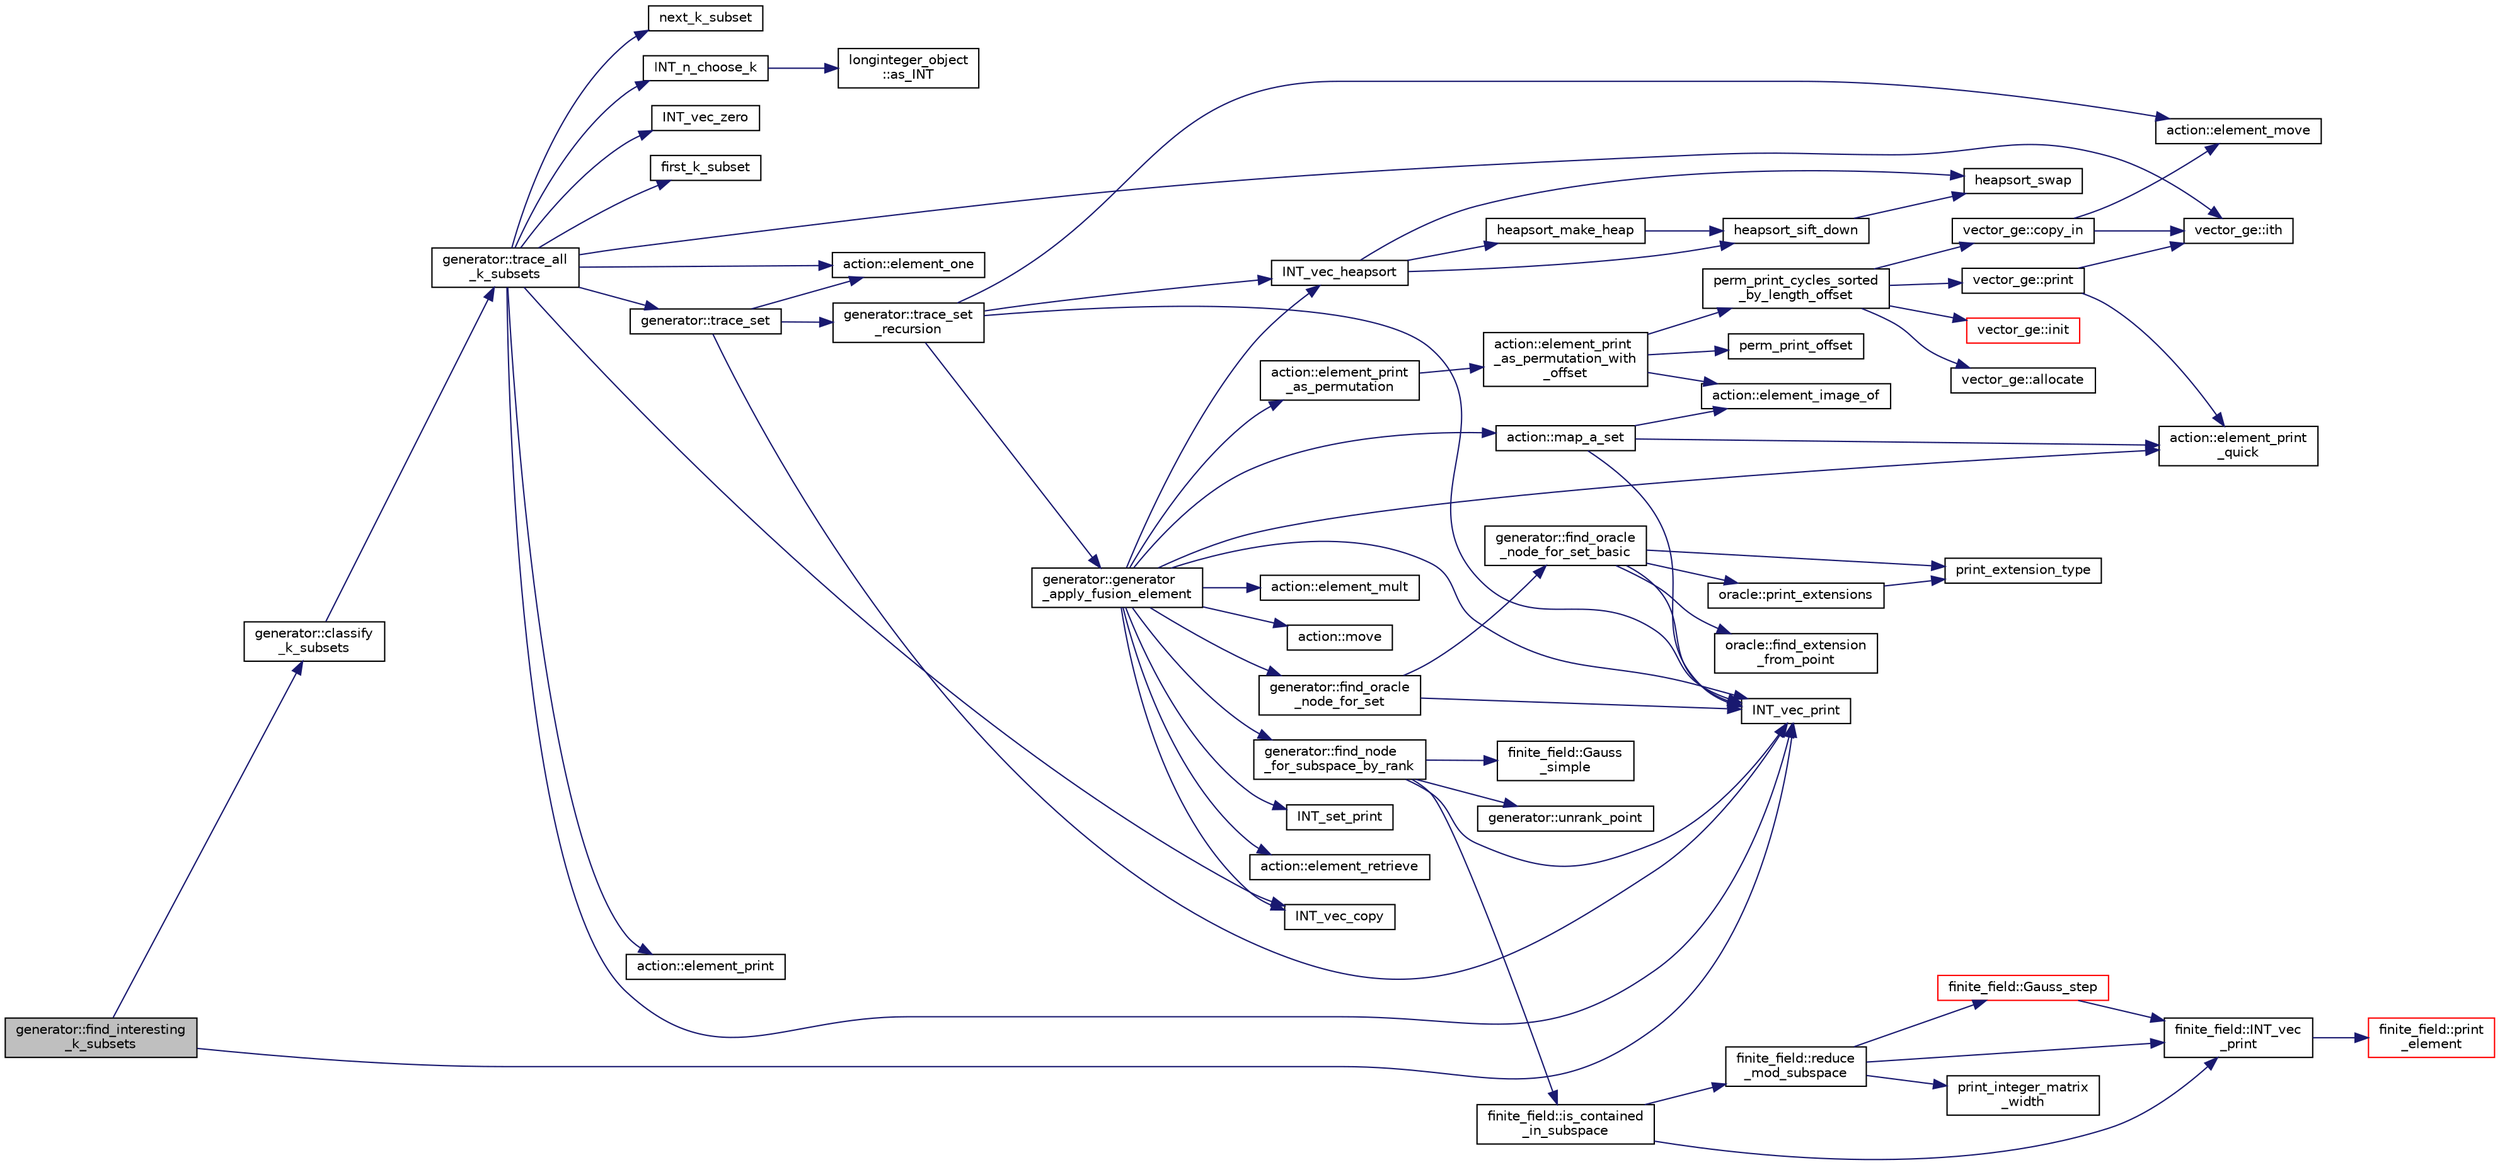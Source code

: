 digraph "generator::find_interesting_k_subsets"
{
  edge [fontname="Helvetica",fontsize="10",labelfontname="Helvetica",labelfontsize="10"];
  node [fontname="Helvetica",fontsize="10",shape=record];
  rankdir="LR";
  Node7824 [label="generator::find_interesting\l_k_subsets",height=0.2,width=0.4,color="black", fillcolor="grey75", style="filled", fontcolor="black"];
  Node7824 -> Node7825 [color="midnightblue",fontsize="10",style="solid",fontname="Helvetica"];
  Node7825 [label="generator::classify\l_k_subsets",height=0.2,width=0.4,color="black", fillcolor="white", style="filled",URL="$d7/d73/classgenerator.html#ace87c54ea0877c8b4381c124fa0daf80"];
  Node7825 -> Node7826 [color="midnightblue",fontsize="10",style="solid",fontname="Helvetica"];
  Node7826 [label="generator::trace_all\l_k_subsets",height=0.2,width=0.4,color="black", fillcolor="white", style="filled",URL="$d7/d73/classgenerator.html#a1fd0b36d851eb2d4e9042b8a25b951c0"];
  Node7826 -> Node7827 [color="midnightblue",fontsize="10",style="solid",fontname="Helvetica"];
  Node7827 [label="INT_n_choose_k",height=0.2,width=0.4,color="black", fillcolor="white", style="filled",URL="$d2/d7c/combinatorics_8_c.html#aa74adc702e59feadb839f44c0aaec8f6"];
  Node7827 -> Node7828 [color="midnightblue",fontsize="10",style="solid",fontname="Helvetica"];
  Node7828 [label="longinteger_object\l::as_INT",height=0.2,width=0.4,color="black", fillcolor="white", style="filled",URL="$dd/d7e/classlonginteger__object.html#afb992d4679a6741acc63c8bcba27971e"];
  Node7826 -> Node7829 [color="midnightblue",fontsize="10",style="solid",fontname="Helvetica"];
  Node7829 [label="INT_vec_zero",height=0.2,width=0.4,color="black", fillcolor="white", style="filled",URL="$df/dbf/sajeeb_8_c.html#aa8c9c7977203577026080f546fe4980f"];
  Node7826 -> Node7830 [color="midnightblue",fontsize="10",style="solid",fontname="Helvetica"];
  Node7830 [label="first_k_subset",height=0.2,width=0.4,color="black", fillcolor="white", style="filled",URL="$d2/d7c/combinatorics_8_c.html#ae927aec4a5b64166d7793be334fc82b5"];
  Node7826 -> Node7831 [color="midnightblue",fontsize="10",style="solid",fontname="Helvetica"];
  Node7831 [label="INT_vec_print",height=0.2,width=0.4,color="black", fillcolor="white", style="filled",URL="$df/dbf/sajeeb_8_c.html#a79a5901af0b47dd0d694109543c027fe"];
  Node7826 -> Node7832 [color="midnightblue",fontsize="10",style="solid",fontname="Helvetica"];
  Node7832 [label="INT_vec_copy",height=0.2,width=0.4,color="black", fillcolor="white", style="filled",URL="$df/dbf/sajeeb_8_c.html#ac2d875e27e009af6ec04d17254d11075"];
  Node7826 -> Node7833 [color="midnightblue",fontsize="10",style="solid",fontname="Helvetica"];
  Node7833 [label="action::element_one",height=0.2,width=0.4,color="black", fillcolor="white", style="filled",URL="$d2/d86/classaction.html#a780a105daf04d6d1fe7e2f63b3c88e3b"];
  Node7826 -> Node7834 [color="midnightblue",fontsize="10",style="solid",fontname="Helvetica"];
  Node7834 [label="vector_ge::ith",height=0.2,width=0.4,color="black", fillcolor="white", style="filled",URL="$d4/d6e/classvector__ge.html#a1ff002e8b746a9beb119d57dcd4a15ff"];
  Node7826 -> Node7835 [color="midnightblue",fontsize="10",style="solid",fontname="Helvetica"];
  Node7835 [label="generator::trace_set",height=0.2,width=0.4,color="black", fillcolor="white", style="filled",URL="$d7/d73/classgenerator.html#ae34b55cbb999d9b2aa9dacc8748de0b2"];
  Node7835 -> Node7831 [color="midnightblue",fontsize="10",style="solid",fontname="Helvetica"];
  Node7835 -> Node7833 [color="midnightblue",fontsize="10",style="solid",fontname="Helvetica"];
  Node7835 -> Node7836 [color="midnightblue",fontsize="10",style="solid",fontname="Helvetica"];
  Node7836 [label="generator::trace_set\l_recursion",height=0.2,width=0.4,color="black", fillcolor="white", style="filled",URL="$d7/d73/classgenerator.html#aede118133e199ff6a1a381c7da8366b4"];
  Node7836 -> Node7831 [color="midnightblue",fontsize="10",style="solid",fontname="Helvetica"];
  Node7836 -> Node7837 [color="midnightblue",fontsize="10",style="solid",fontname="Helvetica"];
  Node7837 [label="INT_vec_heapsort",height=0.2,width=0.4,color="black", fillcolor="white", style="filled",URL="$d5/de2/foundations_2data__structures_2data__structures_8h.html#a3590ad9987f801fbfc94634300182f39"];
  Node7837 -> Node7838 [color="midnightblue",fontsize="10",style="solid",fontname="Helvetica"];
  Node7838 [label="heapsort_make_heap",height=0.2,width=0.4,color="black", fillcolor="white", style="filled",URL="$d4/dd7/sorting_8_c.html#a42f24453d7d77eeb1338ebd1a13cfdbb"];
  Node7838 -> Node7839 [color="midnightblue",fontsize="10",style="solid",fontname="Helvetica"];
  Node7839 [label="heapsort_sift_down",height=0.2,width=0.4,color="black", fillcolor="white", style="filled",URL="$d4/dd7/sorting_8_c.html#a65cbb1a6a3f01f511673705437ddc18b"];
  Node7839 -> Node7840 [color="midnightblue",fontsize="10",style="solid",fontname="Helvetica"];
  Node7840 [label="heapsort_swap",height=0.2,width=0.4,color="black", fillcolor="white", style="filled",URL="$d4/dd7/sorting_8_c.html#a8f048362e6065297b19b6975bcbbfcc6"];
  Node7837 -> Node7840 [color="midnightblue",fontsize="10",style="solid",fontname="Helvetica"];
  Node7837 -> Node7839 [color="midnightblue",fontsize="10",style="solid",fontname="Helvetica"];
  Node7836 -> Node7841 [color="midnightblue",fontsize="10",style="solid",fontname="Helvetica"];
  Node7841 [label="generator::generator\l_apply_fusion_element",height=0.2,width=0.4,color="black", fillcolor="white", style="filled",URL="$d7/d73/classgenerator.html#a5e555672da45c6fbc2c5b2d2aa9bb537"];
  Node7841 -> Node7842 [color="midnightblue",fontsize="10",style="solid",fontname="Helvetica"];
  Node7842 [label="INT_set_print",height=0.2,width=0.4,color="black", fillcolor="white", style="filled",URL="$df/dbf/sajeeb_8_c.html#a97614645ec11df30e0e896367f91ffd9"];
  Node7841 -> Node7843 [color="midnightblue",fontsize="10",style="solid",fontname="Helvetica"];
  Node7843 [label="action::element_retrieve",height=0.2,width=0.4,color="black", fillcolor="white", style="filled",URL="$d2/d86/classaction.html#ad28f6f8810ffbad64c1490f78e51e2b1"];
  Node7841 -> Node7844 [color="midnightblue",fontsize="10",style="solid",fontname="Helvetica"];
  Node7844 [label="action::element_print\l_quick",height=0.2,width=0.4,color="black", fillcolor="white", style="filled",URL="$d2/d86/classaction.html#a4844680cf6750396f76494a28655265b"];
  Node7841 -> Node7845 [color="midnightblue",fontsize="10",style="solid",fontname="Helvetica"];
  Node7845 [label="action::element_print\l_as_permutation",height=0.2,width=0.4,color="black", fillcolor="white", style="filled",URL="$d2/d86/classaction.html#a2975618a8203187b688a67c947150bb8"];
  Node7845 -> Node7846 [color="midnightblue",fontsize="10",style="solid",fontname="Helvetica"];
  Node7846 [label="action::element_print\l_as_permutation_with\l_offset",height=0.2,width=0.4,color="black", fillcolor="white", style="filled",URL="$d2/d86/classaction.html#addd61d869434abaad431124a6d858396"];
  Node7846 -> Node7847 [color="midnightblue",fontsize="10",style="solid",fontname="Helvetica"];
  Node7847 [label="action::element_image_of",height=0.2,width=0.4,color="black", fillcolor="white", style="filled",URL="$d2/d86/classaction.html#ae09559d4537a048fc860f8a74a31393d"];
  Node7846 -> Node7848 [color="midnightblue",fontsize="10",style="solid",fontname="Helvetica"];
  Node7848 [label="perm_print_offset",height=0.2,width=0.4,color="black", fillcolor="white", style="filled",URL="$d2/d7c/combinatorics_8_c.html#ab87deef2ba9e4d2ce386a19eeaffecf3"];
  Node7846 -> Node7849 [color="midnightblue",fontsize="10",style="solid",fontname="Helvetica"];
  Node7849 [label="perm_print_cycles_sorted\l_by_length_offset",height=0.2,width=0.4,color="black", fillcolor="white", style="filled",URL="$d5/d90/action__global_8_c.html#a9d1f2e34879c04dbc45d08984a8066e3"];
  Node7849 -> Node7850 [color="midnightblue",fontsize="10",style="solid",fontname="Helvetica"];
  Node7850 [label="vector_ge::init",height=0.2,width=0.4,color="red", fillcolor="white", style="filled",URL="$d4/d6e/classvector__ge.html#afe1d6befd1f1501e6be34afbaa9d30a8"];
  Node7849 -> Node7852 [color="midnightblue",fontsize="10",style="solid",fontname="Helvetica"];
  Node7852 [label="vector_ge::allocate",height=0.2,width=0.4,color="black", fillcolor="white", style="filled",URL="$d4/d6e/classvector__ge.html#a35b062a9201b30f0a87bf87702d243ae"];
  Node7849 -> Node7853 [color="midnightblue",fontsize="10",style="solid",fontname="Helvetica"];
  Node7853 [label="vector_ge::copy_in",height=0.2,width=0.4,color="black", fillcolor="white", style="filled",URL="$d4/d6e/classvector__ge.html#ad02ebf2d4e8bbf095685aea921999145"];
  Node7853 -> Node7834 [color="midnightblue",fontsize="10",style="solid",fontname="Helvetica"];
  Node7853 -> Node7854 [color="midnightblue",fontsize="10",style="solid",fontname="Helvetica"];
  Node7854 [label="action::element_move",height=0.2,width=0.4,color="black", fillcolor="white", style="filled",URL="$d2/d86/classaction.html#a550947491bbb534d3d7951f50198a874"];
  Node7849 -> Node7855 [color="midnightblue",fontsize="10",style="solid",fontname="Helvetica"];
  Node7855 [label="vector_ge::print",height=0.2,width=0.4,color="black", fillcolor="white", style="filled",URL="$d4/d6e/classvector__ge.html#a0d260cce035c20b32d7989c50670aa8a"];
  Node7855 -> Node7844 [color="midnightblue",fontsize="10",style="solid",fontname="Helvetica"];
  Node7855 -> Node7834 [color="midnightblue",fontsize="10",style="solid",fontname="Helvetica"];
  Node7841 -> Node7831 [color="midnightblue",fontsize="10",style="solid",fontname="Helvetica"];
  Node7841 -> Node7856 [color="midnightblue",fontsize="10",style="solid",fontname="Helvetica"];
  Node7856 [label="action::map_a_set",height=0.2,width=0.4,color="black", fillcolor="white", style="filled",URL="$d2/d86/classaction.html#a600e542e5aeca2a46f18110e027947e0"];
  Node7856 -> Node7844 [color="midnightblue",fontsize="10",style="solid",fontname="Helvetica"];
  Node7856 -> Node7831 [color="midnightblue",fontsize="10",style="solid",fontname="Helvetica"];
  Node7856 -> Node7847 [color="midnightblue",fontsize="10",style="solid",fontname="Helvetica"];
  Node7841 -> Node7857 [color="midnightblue",fontsize="10",style="solid",fontname="Helvetica"];
  Node7857 [label="action::element_mult",height=0.2,width=0.4,color="black", fillcolor="white", style="filled",URL="$d2/d86/classaction.html#ae9e36b2cae1f0f7bd7144097fa9a34b3"];
  Node7841 -> Node7858 [color="midnightblue",fontsize="10",style="solid",fontname="Helvetica"];
  Node7858 [label="action::move",height=0.2,width=0.4,color="black", fillcolor="white", style="filled",URL="$d2/d86/classaction.html#ab857fef69d8687a7926a9e4a00dd77ee"];
  Node7841 -> Node7859 [color="midnightblue",fontsize="10",style="solid",fontname="Helvetica"];
  Node7859 [label="generator::find_node\l_for_subspace_by_rank",height=0.2,width=0.4,color="black", fillcolor="white", style="filled",URL="$d7/d73/classgenerator.html#ad118a5102c2f16c7bed14ee432fe70b2"];
  Node7859 -> Node7831 [color="midnightblue",fontsize="10",style="solid",fontname="Helvetica"];
  Node7859 -> Node7860 [color="midnightblue",fontsize="10",style="solid",fontname="Helvetica"];
  Node7860 [label="generator::unrank_point",height=0.2,width=0.4,color="black", fillcolor="white", style="filled",URL="$d7/d73/classgenerator.html#ad8842983b197430759b0588712c26693"];
  Node7859 -> Node7861 [color="midnightblue",fontsize="10",style="solid",fontname="Helvetica"];
  Node7861 [label="finite_field::Gauss\l_simple",height=0.2,width=0.4,color="black", fillcolor="white", style="filled",URL="$df/d5a/classfinite__field.html#aba4950590e24a1ce323f292cf47b3307"];
  Node7859 -> Node7862 [color="midnightblue",fontsize="10",style="solid",fontname="Helvetica"];
  Node7862 [label="finite_field::is_contained\l_in_subspace",height=0.2,width=0.4,color="black", fillcolor="white", style="filled",URL="$df/d5a/classfinite__field.html#a21d04fc4ddc2f03fb3401656f14abb72"];
  Node7862 -> Node7863 [color="midnightblue",fontsize="10",style="solid",fontname="Helvetica"];
  Node7863 [label="finite_field::INT_vec\l_print",height=0.2,width=0.4,color="black", fillcolor="white", style="filled",URL="$df/d5a/classfinite__field.html#a9c33a61dedc197e37b014b6f8dc07f06"];
  Node7863 -> Node7864 [color="midnightblue",fontsize="10",style="solid",fontname="Helvetica"];
  Node7864 [label="finite_field::print\l_element",height=0.2,width=0.4,color="red", fillcolor="white", style="filled",URL="$df/d5a/classfinite__field.html#ab7d1f59c043d7696b8b47c92d0fedad5"];
  Node7862 -> Node7867 [color="midnightblue",fontsize="10",style="solid",fontname="Helvetica"];
  Node7867 [label="finite_field::reduce\l_mod_subspace",height=0.2,width=0.4,color="black", fillcolor="white", style="filled",URL="$df/d5a/classfinite__field.html#a58c58854e54819ab1f3b1df2a12423ad"];
  Node7867 -> Node7863 [color="midnightblue",fontsize="10",style="solid",fontname="Helvetica"];
  Node7867 -> Node7868 [color="midnightblue",fontsize="10",style="solid",fontname="Helvetica"];
  Node7868 [label="print_integer_matrix\l_width",height=0.2,width=0.4,color="black", fillcolor="white", style="filled",URL="$d5/db4/io__and__os_8h.html#aa78f3e73fc2179251bd15adbcc31573f"];
  Node7867 -> Node7869 [color="midnightblue",fontsize="10",style="solid",fontname="Helvetica"];
  Node7869 [label="finite_field::Gauss_step",height=0.2,width=0.4,color="red", fillcolor="white", style="filled",URL="$df/d5a/classfinite__field.html#a888228cd0bdf000bd4d44cf4d1ad62ce"];
  Node7869 -> Node7863 [color="midnightblue",fontsize="10",style="solid",fontname="Helvetica"];
  Node7841 -> Node7832 [color="midnightblue",fontsize="10",style="solid",fontname="Helvetica"];
  Node7841 -> Node7837 [color="midnightblue",fontsize="10",style="solid",fontname="Helvetica"];
  Node7841 -> Node7876 [color="midnightblue",fontsize="10",style="solid",fontname="Helvetica"];
  Node7876 [label="generator::find_oracle\l_node_for_set",height=0.2,width=0.4,color="black", fillcolor="white", style="filled",URL="$d7/d73/classgenerator.html#acdf58f4d0bdb6a88af63cdd5fb5d6bff"];
  Node7876 -> Node7831 [color="midnightblue",fontsize="10",style="solid",fontname="Helvetica"];
  Node7876 -> Node7877 [color="midnightblue",fontsize="10",style="solid",fontname="Helvetica"];
  Node7877 [label="generator::find_oracle\l_node_for_set_basic",height=0.2,width=0.4,color="black", fillcolor="white", style="filled",URL="$d7/d73/classgenerator.html#aef74bcab80fb84791767d56f6cc1464f"];
  Node7877 -> Node7831 [color="midnightblue",fontsize="10",style="solid",fontname="Helvetica"];
  Node7877 -> Node7878 [color="midnightblue",fontsize="10",style="solid",fontname="Helvetica"];
  Node7878 [label="oracle::find_extension\l_from_point",height=0.2,width=0.4,color="black", fillcolor="white", style="filled",URL="$d7/da7/classoracle.html#aa6091b5a2260435d706a61ddc06ad1a4"];
  Node7877 -> Node7879 [color="midnightblue",fontsize="10",style="solid",fontname="Helvetica"];
  Node7879 [label="oracle::print_extensions",height=0.2,width=0.4,color="black", fillcolor="white", style="filled",URL="$d7/da7/classoracle.html#a6ea212ee0158a6c6146d54f79ba0e9f3"];
  Node7879 -> Node7880 [color="midnightblue",fontsize="10",style="solid",fontname="Helvetica"];
  Node7880 [label="print_extension_type",height=0.2,width=0.4,color="black", fillcolor="white", style="filled",URL="$da/d10/other_8h.html#ab39242254c1c0bce13010118473d8c74"];
  Node7877 -> Node7880 [color="midnightblue",fontsize="10",style="solid",fontname="Helvetica"];
  Node7836 -> Node7854 [color="midnightblue",fontsize="10",style="solid",fontname="Helvetica"];
  Node7826 -> Node7881 [color="midnightblue",fontsize="10",style="solid",fontname="Helvetica"];
  Node7881 [label="action::element_print",height=0.2,width=0.4,color="black", fillcolor="white", style="filled",URL="$d2/d86/classaction.html#ae38c3ef3c1125213733d63c6fc3c40cd"];
  Node7826 -> Node7882 [color="midnightblue",fontsize="10",style="solid",fontname="Helvetica"];
  Node7882 [label="next_k_subset",height=0.2,width=0.4,color="black", fillcolor="white", style="filled",URL="$d2/d7c/combinatorics_8_c.html#a775056f4f5ce3fe0bb7f9db279934c9b"];
  Node7824 -> Node7831 [color="midnightblue",fontsize="10",style="solid",fontname="Helvetica"];
}
